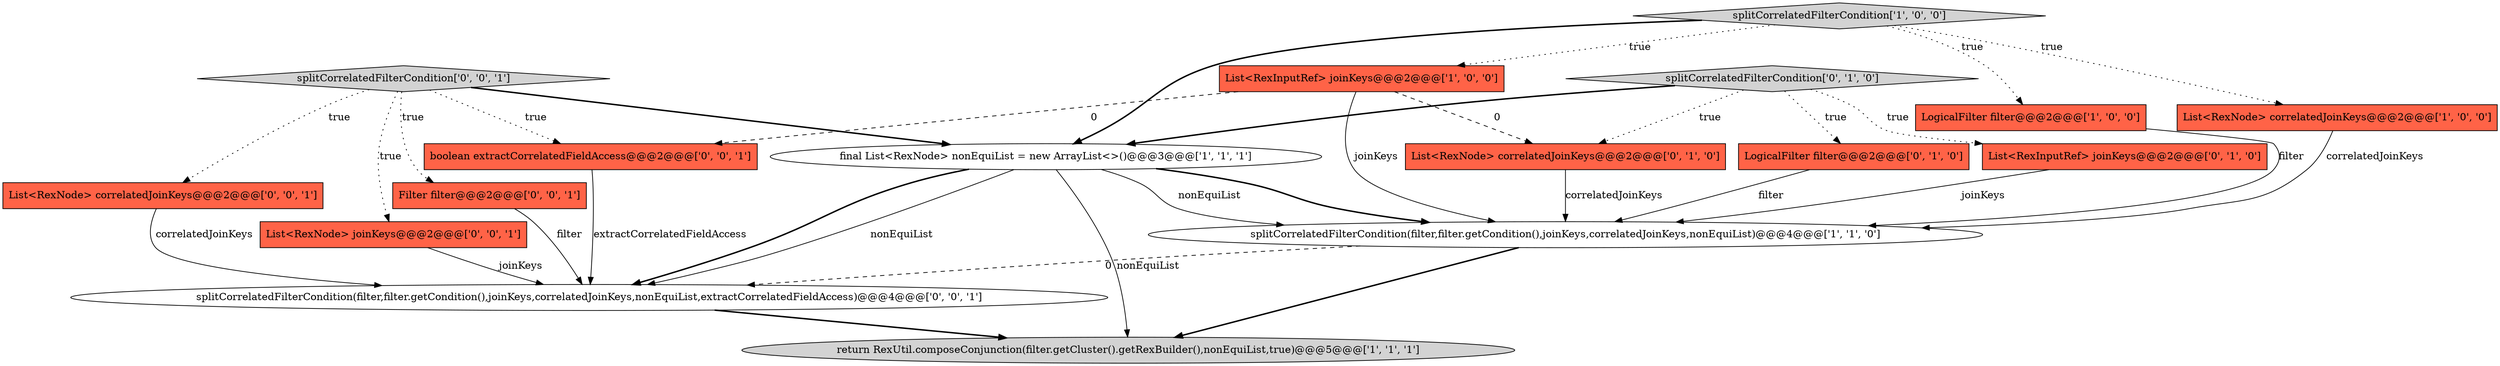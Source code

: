digraph {
0 [style = filled, label = "final List<RexNode> nonEquiList = new ArrayList<>()@@@3@@@['1', '1', '1']", fillcolor = white, shape = ellipse image = "AAA0AAABBB1BBB"];
8 [style = filled, label = "List<RexInputRef> joinKeys@@@2@@@['0', '1', '0']", fillcolor = tomato, shape = box image = "AAA0AAABBB2BBB"];
7 [style = filled, label = "LogicalFilter filter@@@2@@@['0', '1', '0']", fillcolor = tomato, shape = box image = "AAA0AAABBB2BBB"];
11 [style = filled, label = "Filter filter@@@2@@@['0', '0', '1']", fillcolor = tomato, shape = box image = "AAA0AAABBB3BBB"];
9 [style = filled, label = "List<RexNode> correlatedJoinKeys@@@2@@@['0', '1', '0']", fillcolor = tomato, shape = box image = "AAA1AAABBB2BBB"];
10 [style = filled, label = "splitCorrelatedFilterCondition['0', '1', '0']", fillcolor = lightgray, shape = diamond image = "AAA0AAABBB2BBB"];
2 [style = filled, label = "splitCorrelatedFilterCondition['1', '0', '0']", fillcolor = lightgray, shape = diamond image = "AAA0AAABBB1BBB"];
15 [style = filled, label = "List<RexNode> correlatedJoinKeys@@@2@@@['0', '0', '1']", fillcolor = tomato, shape = box image = "AAA0AAABBB3BBB"];
13 [style = filled, label = "splitCorrelatedFilterCondition['0', '0', '1']", fillcolor = lightgray, shape = diamond image = "AAA0AAABBB3BBB"];
1 [style = filled, label = "splitCorrelatedFilterCondition(filter,filter.getCondition(),joinKeys,correlatedJoinKeys,nonEquiList)@@@4@@@['1', '1', '0']", fillcolor = white, shape = ellipse image = "AAA0AAABBB1BBB"];
12 [style = filled, label = "splitCorrelatedFilterCondition(filter,filter.getCondition(),joinKeys,correlatedJoinKeys,nonEquiList,extractCorrelatedFieldAccess)@@@4@@@['0', '0', '1']", fillcolor = white, shape = ellipse image = "AAA0AAABBB3BBB"];
5 [style = filled, label = "return RexUtil.composeConjunction(filter.getCluster().getRexBuilder(),nonEquiList,true)@@@5@@@['1', '1', '1']", fillcolor = lightgray, shape = ellipse image = "AAA0AAABBB1BBB"];
14 [style = filled, label = "List<RexNode> joinKeys@@@2@@@['0', '0', '1']", fillcolor = tomato, shape = box image = "AAA0AAABBB3BBB"];
16 [style = filled, label = "boolean extractCorrelatedFieldAccess@@@2@@@['0', '0', '1']", fillcolor = tomato, shape = box image = "AAA0AAABBB3BBB"];
6 [style = filled, label = "List<RexInputRef> joinKeys@@@2@@@['1', '0', '0']", fillcolor = tomato, shape = box image = "AAA1AAABBB1BBB"];
3 [style = filled, label = "LogicalFilter filter@@@2@@@['1', '0', '0']", fillcolor = tomato, shape = box image = "AAA0AAABBB1BBB"];
4 [style = filled, label = "List<RexNode> correlatedJoinKeys@@@2@@@['1', '0', '0']", fillcolor = tomato, shape = box image = "AAA0AAABBB1BBB"];
1->5 [style = bold, label=""];
2->3 [style = dotted, label="true"];
10->8 [style = dotted, label="true"];
13->16 [style = dotted, label="true"];
7->1 [style = solid, label="filter"];
6->1 [style = solid, label="joinKeys"];
3->1 [style = solid, label="filter"];
16->12 [style = solid, label="extractCorrelatedFieldAccess"];
12->5 [style = bold, label=""];
15->12 [style = solid, label="correlatedJoinKeys"];
0->12 [style = bold, label=""];
6->9 [style = dashed, label="0"];
8->1 [style = solid, label="joinKeys"];
0->12 [style = solid, label="nonEquiList"];
0->5 [style = solid, label="nonEquiList"];
10->9 [style = dotted, label="true"];
4->1 [style = solid, label="correlatedJoinKeys"];
1->12 [style = dashed, label="0"];
2->0 [style = bold, label=""];
6->16 [style = dashed, label="0"];
2->6 [style = dotted, label="true"];
0->1 [style = bold, label=""];
10->0 [style = bold, label=""];
2->4 [style = dotted, label="true"];
13->11 [style = dotted, label="true"];
13->15 [style = dotted, label="true"];
0->1 [style = solid, label="nonEquiList"];
13->14 [style = dotted, label="true"];
11->12 [style = solid, label="filter"];
10->7 [style = dotted, label="true"];
14->12 [style = solid, label="joinKeys"];
13->0 [style = bold, label=""];
9->1 [style = solid, label="correlatedJoinKeys"];
}
